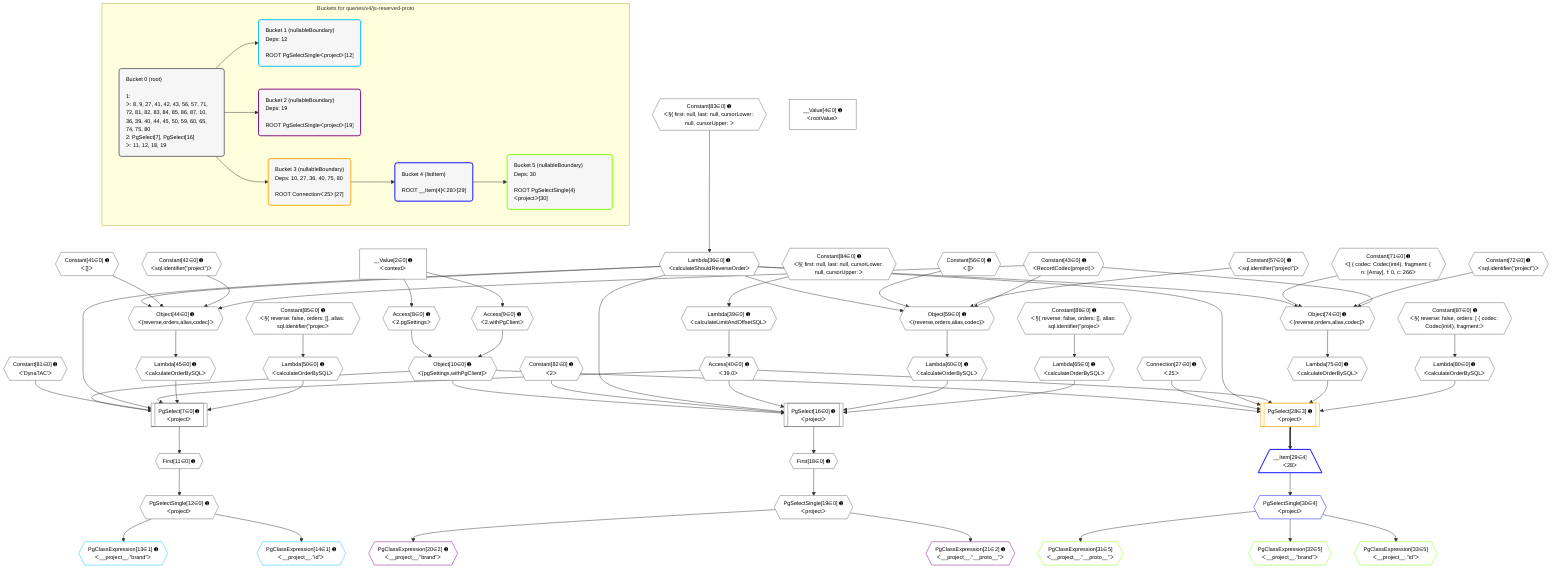 %%{init: {'themeVariables': { 'fontSize': '12px'}}}%%
graph TD
    classDef path fill:#eee,stroke:#000,color:#000
    classDef plan fill:#fff,stroke-width:1px,color:#000
    classDef itemplan fill:#fff,stroke-width:2px,color:#000
    classDef unbatchedplan fill:#dff,stroke-width:1px,color:#000
    classDef sideeffectplan fill:#fcc,stroke-width:2px,color:#000
    classDef bucket fill:#f6f6f6,color:#000,stroke-width:2px,text-align:left


    %% plan dependencies
    PgSelect7[["PgSelect[7∈0] ➊<br />ᐸprojectᐳ"]]:::plan
    Object10{{"Object[10∈0] ➊<br />ᐸ{pgSettings,withPgClient}ᐳ"}}:::plan
    Constant81{{"Constant[81∈0] ➊<br />ᐸ'DynaTAC'ᐳ"}}:::plan
    Lambda36{{"Lambda[36∈0] ➊<br />ᐸcalculateShouldReverseOrderᐳ"}}:::plan
    Access40{{"Access[40∈0] ➊<br />ᐸ39.0ᐳ"}}:::plan
    Lambda45{{"Lambda[45∈0] ➊<br />ᐸcalculateOrderBySQLᐳ"}}:::plan
    Lambda50{{"Lambda[50∈0] ➊<br />ᐸcalculateOrderBySQLᐳ"}}:::plan
    Object10 & Constant81 & Lambda36 & Access40 & Lambda45 & Lambda50 --> PgSelect7
    PgSelect16[["PgSelect[16∈0] ➊<br />ᐸprojectᐳ"]]:::plan
    Constant82{{"Constant[82∈0] ➊<br />ᐸ2ᐳ"}}:::plan
    Lambda60{{"Lambda[60∈0] ➊<br />ᐸcalculateOrderBySQLᐳ"}}:::plan
    Lambda65{{"Lambda[65∈0] ➊<br />ᐸcalculateOrderBySQLᐳ"}}:::plan
    Object10 & Constant82 & Lambda36 & Access40 & Lambda60 & Lambda65 --> PgSelect16
    Object44{{"Object[44∈0] ➊<br />ᐸ{reverse,orders,alias,codec}ᐳ"}}:::plan
    Constant41{{"Constant[41∈0] ➊<br />ᐸ[]ᐳ"}}:::plan
    Constant42{{"Constant[42∈0] ➊<br />ᐸsql.identifier(”project”)ᐳ"}}:::plan
    Constant43{{"Constant[43∈0] ➊<br />ᐸRecordCodec(project)ᐳ"}}:::plan
    Lambda36 & Constant41 & Constant42 & Constant43 --> Object44
    Object59{{"Object[59∈0] ➊<br />ᐸ{reverse,orders,alias,codec}ᐳ"}}:::plan
    Constant56{{"Constant[56∈0] ➊<br />ᐸ[]ᐳ"}}:::plan
    Constant57{{"Constant[57∈0] ➊<br />ᐸsql.identifier(”project”)ᐳ"}}:::plan
    Lambda36 & Constant56 & Constant57 & Constant43 --> Object59
    Object74{{"Object[74∈0] ➊<br />ᐸ{reverse,orders,alias,codec}ᐳ"}}:::plan
    Constant71{{"Constant[71∈0] ➊<br />ᐸ[ { codec: Codec(int4), fragment: { n: [Array], f: 0, c: 266ᐳ"}}:::plan
    Constant72{{"Constant[72∈0] ➊<br />ᐸsql.identifier(”project”)ᐳ"}}:::plan
    Lambda36 & Constant71 & Constant72 & Constant43 --> Object74
    Access8{{"Access[8∈0] ➊<br />ᐸ2.pgSettingsᐳ"}}:::plan
    Access9{{"Access[9∈0] ➊<br />ᐸ2.withPgClientᐳ"}}:::plan
    Access8 & Access9 --> Object10
    __Value2["__Value[2∈0] ➊<br />ᐸcontextᐳ"]:::plan
    __Value2 --> Access8
    __Value2 --> Access9
    First11{{"First[11∈0] ➊"}}:::plan
    PgSelect7 --> First11
    PgSelectSingle12{{"PgSelectSingle[12∈0] ➊<br />ᐸprojectᐳ"}}:::plan
    First11 --> PgSelectSingle12
    First18{{"First[18∈0] ➊"}}:::plan
    PgSelect16 --> First18
    PgSelectSingle19{{"PgSelectSingle[19∈0] ➊<br />ᐸprojectᐳ"}}:::plan
    First18 --> PgSelectSingle19
    Constant83{{"Constant[83∈0] ➊<br />ᐸ§{ first: null, last: null, cursorLower: null, cursorUpper: ᐳ"}}:::plan
    Constant83 --> Lambda36
    Lambda39{{"Lambda[39∈0] ➊<br />ᐸcalculateLimitAndOffsetSQLᐳ"}}:::plan
    Constant84{{"Constant[84∈0] ➊<br />ᐸ§{ first: null, last: null, cursorLower: null, cursorUpper: ᐳ"}}:::plan
    Constant84 --> Lambda39
    Lambda39 --> Access40
    Object44 --> Lambda45
    Constant85{{"Constant[85∈0] ➊<br />ᐸ§{ reverse: false, orders: [], alias: sql.identifier(”projecᐳ"}}:::plan
    Constant85 --> Lambda50
    Object59 --> Lambda60
    Constant86{{"Constant[86∈0] ➊<br />ᐸ§{ reverse: false, orders: [], alias: sql.identifier(”projecᐳ"}}:::plan
    Constant86 --> Lambda65
    Lambda75{{"Lambda[75∈0] ➊<br />ᐸcalculateOrderBySQLᐳ"}}:::plan
    Object74 --> Lambda75
    Lambda80{{"Lambda[80∈0] ➊<br />ᐸcalculateOrderBySQLᐳ"}}:::plan
    Constant87{{"Constant[87∈0] ➊<br />ᐸ§{ reverse: false, orders: [ { codec: Codec(int4), fragment:ᐳ"}}:::plan
    Constant87 --> Lambda80
    __Value4["__Value[4∈0] ➊<br />ᐸrootValueᐳ"]:::plan
    Connection27{{"Connection[27∈0] ➊<br />ᐸ25ᐳ"}}:::plan
    PgClassExpression13{{"PgClassExpression[13∈1] ➊<br />ᐸ__project__.”brand”ᐳ"}}:::plan
    PgSelectSingle12 --> PgClassExpression13
    PgClassExpression14{{"PgClassExpression[14∈1] ➊<br />ᐸ__project__.”id”ᐳ"}}:::plan
    PgSelectSingle12 --> PgClassExpression14
    PgClassExpression20{{"PgClassExpression[20∈2] ➊<br />ᐸ__project__.”brand”ᐳ"}}:::plan
    PgSelectSingle19 --> PgClassExpression20
    PgClassExpression21{{"PgClassExpression[21∈2] ➊<br />ᐸ__project__.”__proto__”ᐳ"}}:::plan
    PgSelectSingle19 --> PgClassExpression21
    PgSelect28[["PgSelect[28∈3] ➊<br />ᐸprojectᐳ"]]:::plan
    Object10 & Connection27 & Lambda36 & Access40 & Lambda75 & Lambda80 --> PgSelect28
    __Item29[/"__Item[29∈4]<br />ᐸ28ᐳ"\]:::itemplan
    PgSelect28 ==> __Item29
    PgSelectSingle30{{"PgSelectSingle[30∈4]<br />ᐸprojectᐳ"}}:::plan
    __Item29 --> PgSelectSingle30
    PgClassExpression31{{"PgClassExpression[31∈5]<br />ᐸ__project__.”__proto__”ᐳ"}}:::plan
    PgSelectSingle30 --> PgClassExpression31
    PgClassExpression32{{"PgClassExpression[32∈5]<br />ᐸ__project__.”brand”ᐳ"}}:::plan
    PgSelectSingle30 --> PgClassExpression32
    PgClassExpression33{{"PgClassExpression[33∈5]<br />ᐸ__project__.”id”ᐳ"}}:::plan
    PgSelectSingle30 --> PgClassExpression33

    %% define steps

    subgraph "Buckets for queries/v4/js-reserved-proto"
    Bucket0("Bucket 0 (root)<br /><br />1: <br />ᐳ: 8, 9, 27, 41, 42, 43, 56, 57, 71, 72, 81, 82, 83, 84, 85, 86, 87, 10, 36, 39, 40, 44, 45, 50, 59, 60, 65, 74, 75, 80<br />2: PgSelect[7], PgSelect[16]<br />ᐳ: 11, 12, 18, 19"):::bucket
    classDef bucket0 stroke:#696969
    class Bucket0,__Value2,__Value4,PgSelect7,Access8,Access9,Object10,First11,PgSelectSingle12,PgSelect16,First18,PgSelectSingle19,Connection27,Lambda36,Lambda39,Access40,Constant41,Constant42,Constant43,Object44,Lambda45,Lambda50,Constant56,Constant57,Object59,Lambda60,Lambda65,Constant71,Constant72,Object74,Lambda75,Lambda80,Constant81,Constant82,Constant83,Constant84,Constant85,Constant86,Constant87 bucket0
    Bucket1("Bucket 1 (nullableBoundary)<br />Deps: 12<br /><br />ROOT PgSelectSingleᐸprojectᐳ[12]"):::bucket
    classDef bucket1 stroke:#00bfff
    class Bucket1,PgClassExpression13,PgClassExpression14 bucket1
    Bucket2("Bucket 2 (nullableBoundary)<br />Deps: 19<br /><br />ROOT PgSelectSingleᐸprojectᐳ[19]"):::bucket
    classDef bucket2 stroke:#7f007f
    class Bucket2,PgClassExpression20,PgClassExpression21 bucket2
    Bucket3("Bucket 3 (nullableBoundary)<br />Deps: 10, 27, 36, 40, 75, 80<br /><br />ROOT Connectionᐸ25ᐳ[27]"):::bucket
    classDef bucket3 stroke:#ffa500
    class Bucket3,PgSelect28 bucket3
    Bucket4("Bucket 4 (listItem)<br /><br />ROOT __Item{4}ᐸ28ᐳ[29]"):::bucket
    classDef bucket4 stroke:#0000ff
    class Bucket4,__Item29,PgSelectSingle30 bucket4
    Bucket5("Bucket 5 (nullableBoundary)<br />Deps: 30<br /><br />ROOT PgSelectSingle{4}ᐸprojectᐳ[30]"):::bucket
    classDef bucket5 stroke:#7fff00
    class Bucket5,PgClassExpression31,PgClassExpression32,PgClassExpression33 bucket5
    Bucket0 --> Bucket1 & Bucket2 & Bucket3
    Bucket3 --> Bucket4
    Bucket4 --> Bucket5
    end